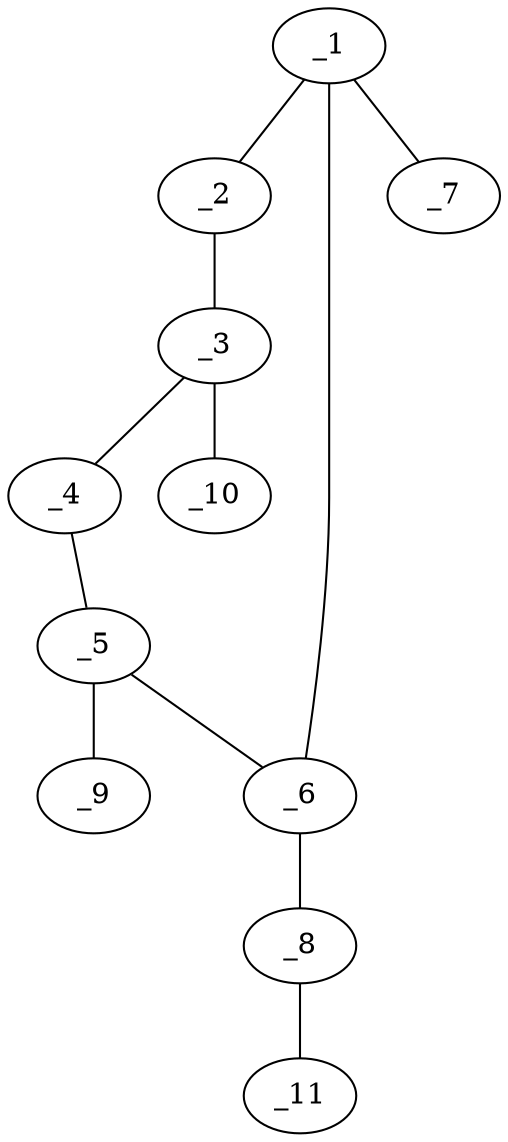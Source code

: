 graph molid667247 {
	_1	 [charge=0,
		chem=1,
		symbol="C  ",
		x="2.866",
		y="0.25"];
	_2	 [charge=0,
		chem=4,
		symbol="N  ",
		x="2.866",
		y="-0.75"];
	_1 -- _2	 [valence=1];
	_6	 [charge=0,
		chem=1,
		symbol="C  ",
		x="3.7321",
		y="0.75"];
	_1 -- _6	 [valence=2];
	_7	 [charge=0,
		chem=1,
		symbol="C  ",
		x=2,
		y="0.75"];
	_1 -- _7	 [valence=1];
	_3	 [charge=0,
		chem=1,
		symbol="C  ",
		x="3.732",
		y="-1.25"];
	_2 -- _3	 [valence=2];
	_4	 [charge=0,
		chem=4,
		symbol="N  ",
		x="4.5981",
		y="-0.75"];
	_3 -- _4	 [valence=1];
	_10	 [charge=0,
		chem=2,
		symbol="O  ",
		x="3.732",
		y="-2.25"];
	_3 -- _10	 [valence=1];
	_5	 [charge=0,
		chem=1,
		symbol="C  ",
		x="4.5981",
		y="0.25"];
	_4 -- _5	 [valence=2];
	_5 -- _6	 [valence=1];
	_9	 [charge=0,
		chem=2,
		symbol="O  ",
		x="5.4641",
		y="0.75"];
	_5 -- _9	 [valence=1];
	_8	 [charge=0,
		chem=1,
		symbol="C  ",
		x="3.7321",
		y="1.75"];
	_6 -- _8	 [valence=1];
	_11	 [charge=0,
		chem=2,
		symbol="O  ",
		x="4.5981",
		y="2.25"];
	_8 -- _11	 [valence=1];
}
